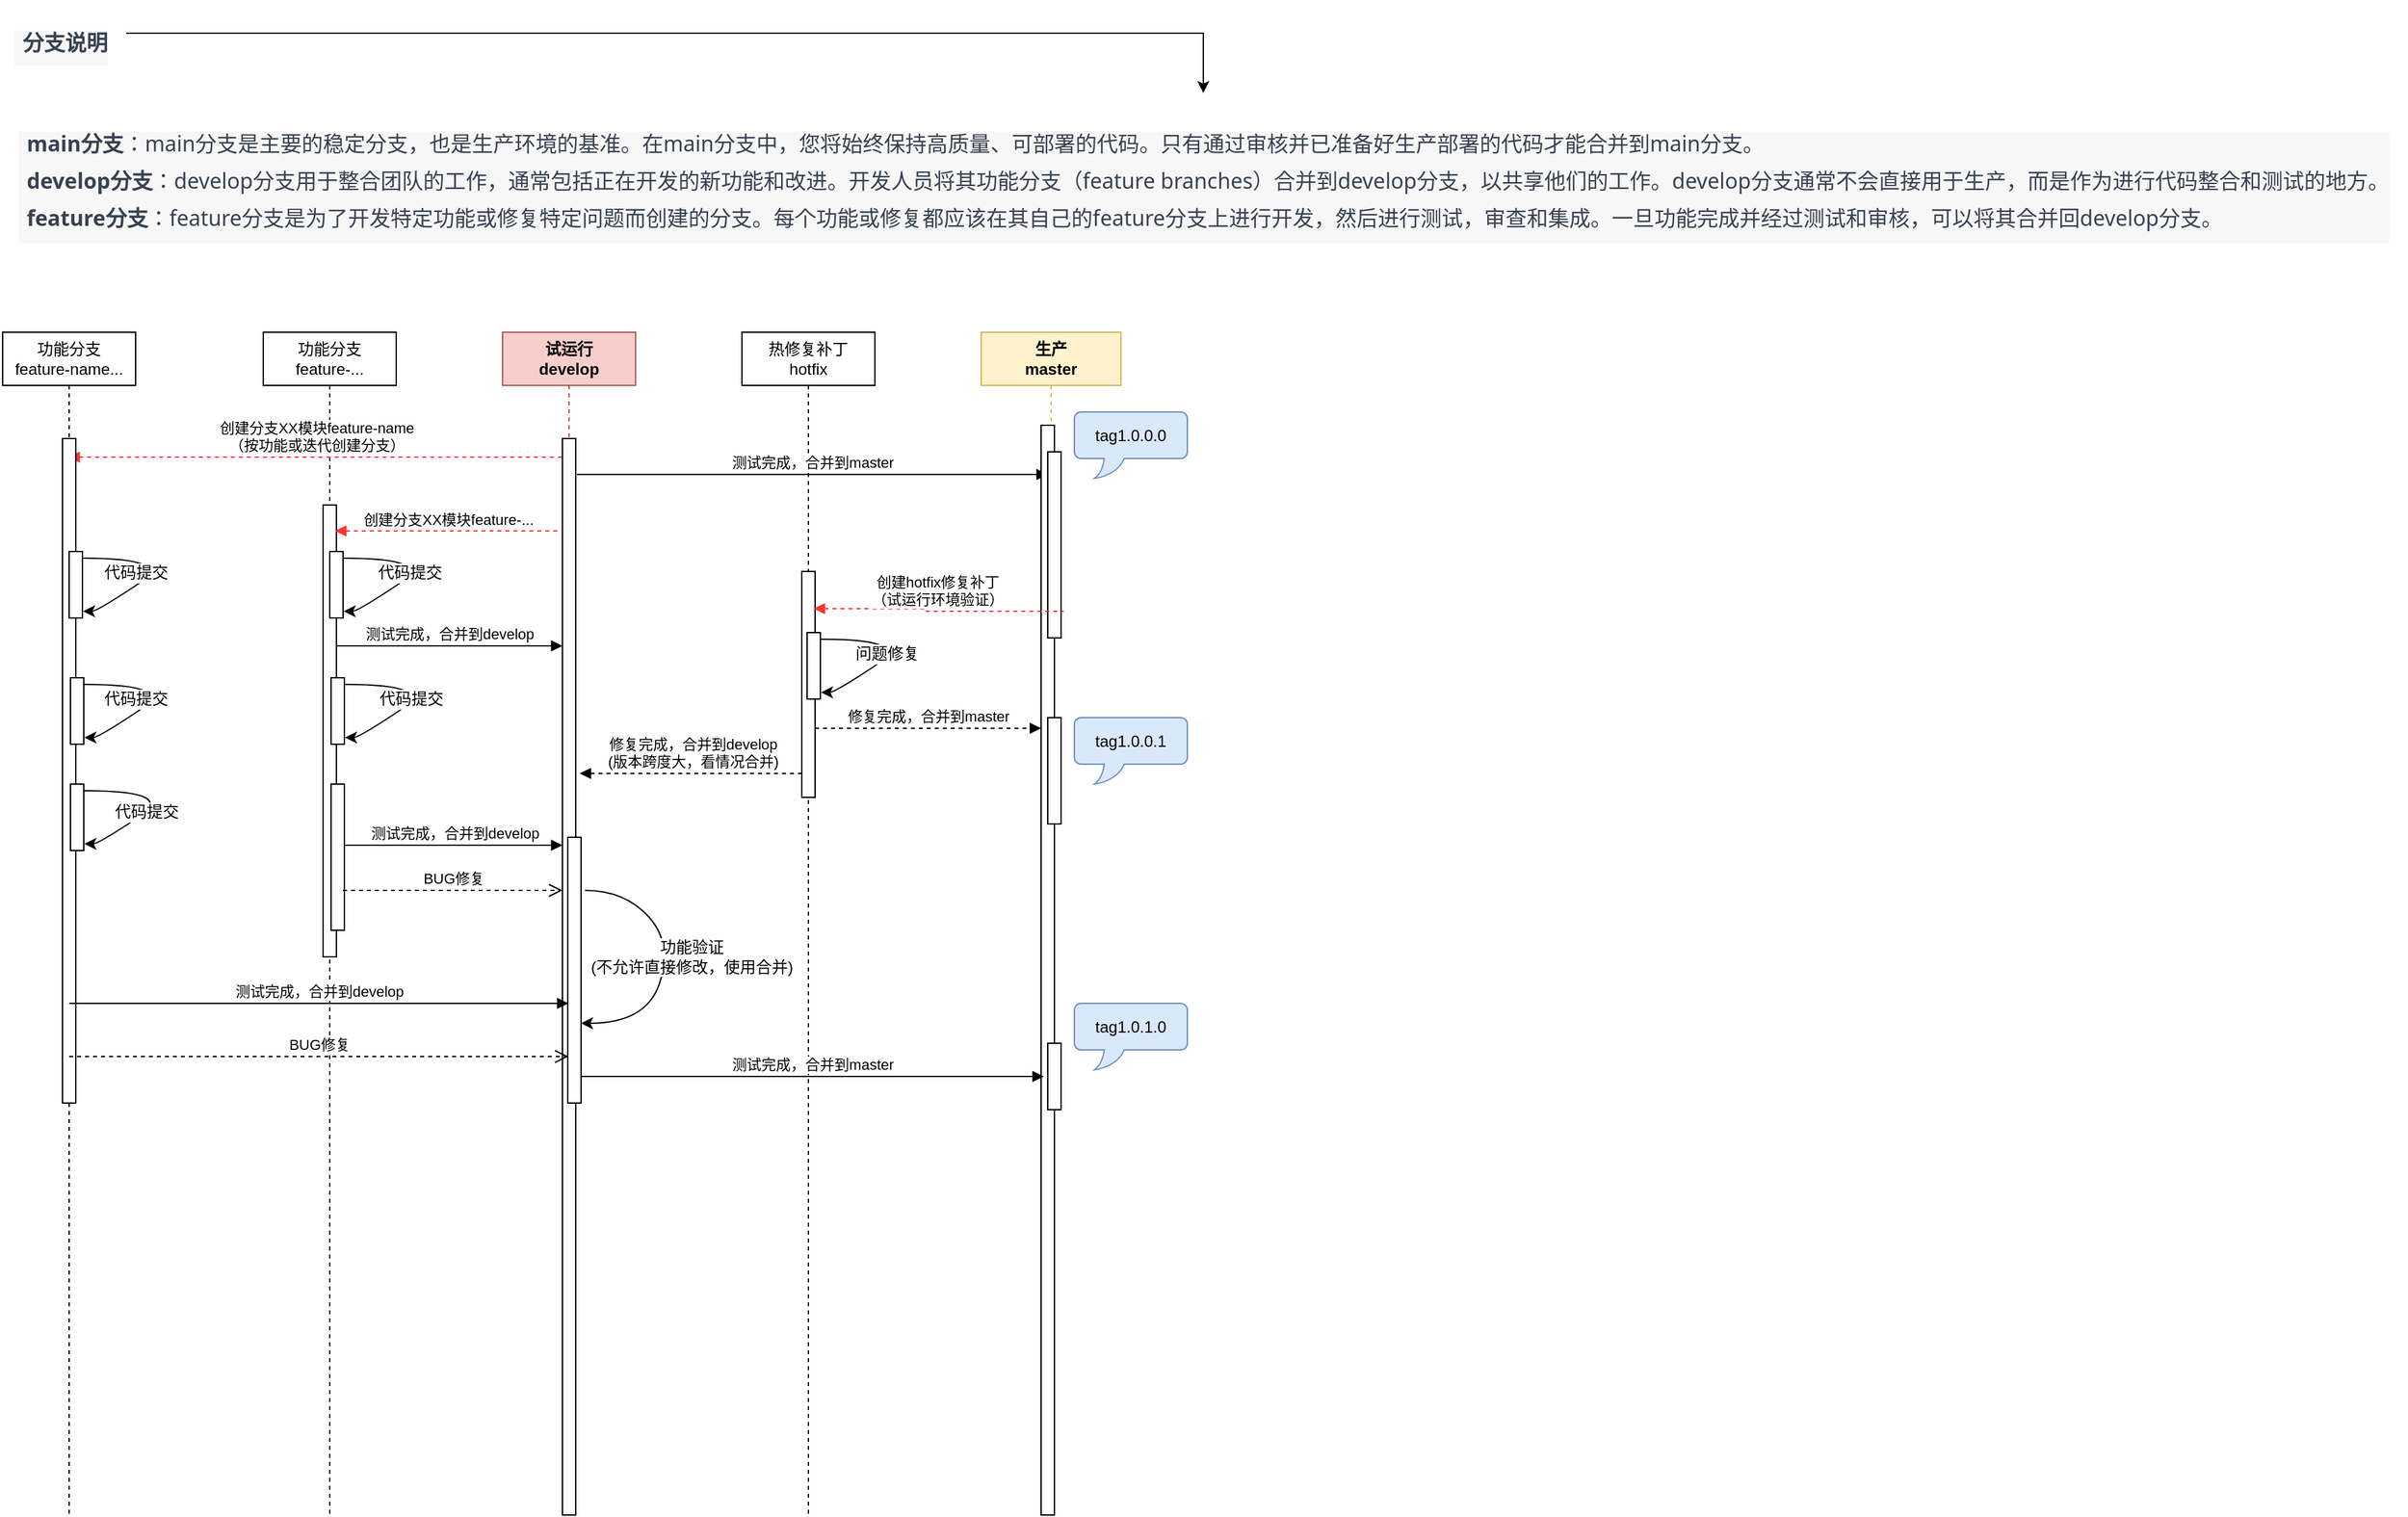 <mxfile version="21.7.4" type="github">
  <diagram name="第 1 页" id="_E1_B4NnV857_4SNeRNT">
    <mxGraphModel dx="1661" dy="2303" grid="1" gridSize="10" guides="1" tooltips="1" connect="1" arrows="1" fold="1" page="1" pageScale="1" pageWidth="827" pageHeight="1169" math="0" shadow="0">
      <root>
        <mxCell id="0" />
        <mxCell id="1" parent="0" />
        <mxCell id="tiI2DZFde3NhL8ovrC6l-1" value="功能分支&lt;br&gt;feature-..." style="shape=umlLifeline;perimeter=lifelinePerimeter;whiteSpace=wrap;html=1;container=0;dropTarget=0;collapsible=0;recursiveResize=0;outlineConnect=0;portConstraint=eastwest;newEdgeStyle={&quot;edgeStyle&quot;:&quot;elbowEdgeStyle&quot;,&quot;elbow&quot;:&quot;vertical&quot;,&quot;curved&quot;:0,&quot;rounded&quot;:0};" vertex="1" parent="1">
          <mxGeometry x="238" y="40" width="100" height="890" as="geometry" />
        </mxCell>
        <mxCell id="tiI2DZFde3NhL8ovrC6l-11" value="" style="html=1;points=[];perimeter=orthogonalPerimeter;outlineConnect=0;targetShapes=umlLifeline;portConstraint=eastwest;newEdgeStyle={&quot;edgeStyle&quot;:&quot;elbowEdgeStyle&quot;,&quot;elbow&quot;:&quot;vertical&quot;,&quot;curved&quot;:0,&quot;rounded&quot;:0};" vertex="1" parent="tiI2DZFde3NhL8ovrC6l-1">
          <mxGeometry x="45" y="130" width="10" height="340" as="geometry" />
        </mxCell>
        <mxCell id="tiI2DZFde3NhL8ovrC6l-46" value="" style="curved=1;endArrow=classic;html=1;rounded=0;fontFamily=Helvetica;fontSize=12;fontColor=default;" edge="1" parent="tiI2DZFde3NhL8ovrC6l-1">
          <mxGeometry width="50" height="50" relative="1" as="geometry">
            <mxPoint x="61.5" y="265" as="sourcePoint" />
            <mxPoint x="61.5" y="305" as="targetPoint" />
            <Array as="points">
              <mxPoint x="132" y="265" />
              <mxPoint x="72" y="305" />
            </Array>
          </mxGeometry>
        </mxCell>
        <mxCell id="tiI2DZFde3NhL8ovrC6l-47" value="代码提交" style="edgeLabel;html=1;align=center;verticalAlign=middle;resizable=0;points=[];fontSize=12;fontFamily=Helvetica;fontColor=default;" vertex="1" connectable="0" parent="tiI2DZFde3NhL8ovrC6l-46">
          <mxGeometry x="0.221" y="-4" relative="1" as="geometry">
            <mxPoint y="1" as="offset" />
          </mxGeometry>
        </mxCell>
        <mxCell id="tiI2DZFde3NhL8ovrC6l-48" value="" style="html=1;points=[];perimeter=orthogonalPerimeter;outlineConnect=0;targetShapes=umlLifeline;portConstraint=eastwest;newEdgeStyle={&quot;edgeStyle&quot;:&quot;elbowEdgeStyle&quot;,&quot;elbow&quot;:&quot;vertical&quot;,&quot;curved&quot;:0,&quot;rounded&quot;:0};" vertex="1" parent="tiI2DZFde3NhL8ovrC6l-1">
          <mxGeometry x="51" y="260" width="10" height="50" as="geometry" />
        </mxCell>
        <mxCell id="tiI2DZFde3NhL8ovrC6l-54" value="" style="html=1;points=[];perimeter=orthogonalPerimeter;outlineConnect=0;targetShapes=umlLifeline;portConstraint=eastwest;newEdgeStyle={&quot;edgeStyle&quot;:&quot;elbowEdgeStyle&quot;,&quot;elbow&quot;:&quot;vertical&quot;,&quot;curved&quot;:0,&quot;rounded&quot;:0};" vertex="1" parent="tiI2DZFde3NhL8ovrC6l-1">
          <mxGeometry x="51" y="340" width="10" height="110" as="geometry" />
        </mxCell>
        <mxCell id="tiI2DZFde3NhL8ovrC6l-5" value="&lt;b&gt;试运行&lt;br&gt;develop&lt;/b&gt;" style="shape=umlLifeline;perimeter=lifelinePerimeter;whiteSpace=wrap;html=1;container=0;dropTarget=0;collapsible=0;recursiveResize=0;outlineConnect=0;portConstraint=eastwest;newEdgeStyle={&quot;edgeStyle&quot;:&quot;elbowEdgeStyle&quot;,&quot;elbow&quot;:&quot;vertical&quot;,&quot;curved&quot;:0,&quot;rounded&quot;:0};fillColor=#f8cecc;strokeColor=#b85450;" vertex="1" parent="1">
          <mxGeometry x="418" y="40" width="100" height="890" as="geometry" />
        </mxCell>
        <mxCell id="tiI2DZFde3NhL8ovrC6l-6" value="" style="html=1;points=[];perimeter=orthogonalPerimeter;outlineConnect=0;targetShapes=umlLifeline;portConstraint=eastwest;newEdgeStyle={&quot;edgeStyle&quot;:&quot;elbowEdgeStyle&quot;,&quot;elbow&quot;:&quot;vertical&quot;,&quot;curved&quot;:0,&quot;rounded&quot;:0};" vertex="1" parent="tiI2DZFde3NhL8ovrC6l-5">
          <mxGeometry x="45" y="80" width="10" height="810" as="geometry" />
        </mxCell>
        <mxCell id="tiI2DZFde3NhL8ovrC6l-58" value="" style="html=1;points=[];perimeter=orthogonalPerimeter;outlineConnect=0;targetShapes=umlLifeline;portConstraint=eastwest;newEdgeStyle={&quot;edgeStyle&quot;:&quot;elbowEdgeStyle&quot;,&quot;elbow&quot;:&quot;vertical&quot;,&quot;curved&quot;:0,&quot;rounded&quot;:0};" vertex="1" parent="tiI2DZFde3NhL8ovrC6l-5">
          <mxGeometry x="49" y="380" width="10" height="200" as="geometry" />
        </mxCell>
        <mxCell id="tiI2DZFde3NhL8ovrC6l-56" value="" style="curved=1;endArrow=classic;html=1;rounded=0;fontFamily=Helvetica;fontSize=12;fontColor=default;" edge="1" parent="tiI2DZFde3NhL8ovrC6l-5" target="tiI2DZFde3NhL8ovrC6l-58">
          <mxGeometry width="50" height="50" relative="1" as="geometry">
            <mxPoint x="62" y="420" as="sourcePoint" />
            <mxPoint x="57.5" y="520" as="targetPoint" />
            <Array as="points">
              <mxPoint x="92" y="420" />
              <mxPoint x="128" y="460" />
              <mxPoint x="108" y="520" />
            </Array>
          </mxGeometry>
        </mxCell>
        <mxCell id="tiI2DZFde3NhL8ovrC6l-57" value="功能验证&lt;br&gt;(不允许直接修改，使用合并)" style="edgeLabel;html=1;align=center;verticalAlign=middle;resizable=0;points=[];fontSize=12;fontFamily=Helvetica;fontColor=default;" vertex="1" connectable="0" parent="tiI2DZFde3NhL8ovrC6l-56">
          <mxGeometry x="0.221" y="-4" relative="1" as="geometry">
            <mxPoint x="29" y="-23" as="offset" />
          </mxGeometry>
        </mxCell>
        <mxCell id="tiI2DZFde3NhL8ovrC6l-7" value="创建分支XX模块feature-name&lt;br&gt;（按功能或迭代创建分支）" style="html=1;verticalAlign=bottom;endArrow=none;edgeStyle=elbowEdgeStyle;elbow=horizontal;curved=0;rounded=0;startArrow=block;startFill=1;endFill=0;dashed=1;strokeColor=#FF3333;" edge="1" parent="1">
          <mxGeometry relative="1" as="geometry">
            <mxPoint x="91.5" y="134" as="sourcePoint" />
            <Array as="points">
              <mxPoint x="302" y="134" />
            </Array>
            <mxPoint x="463" y="134" as="targetPoint" />
          </mxGeometry>
        </mxCell>
        <mxCell id="tiI2DZFde3NhL8ovrC6l-12" value="创建分支XX模块feature-..." style="html=1;verticalAlign=bottom;endArrow=none;edgeStyle=elbowEdgeStyle;elbow=horizontal;curved=0;rounded=0;startArrow=block;startFill=1;endFill=0;dashed=1;strokeColor=#FF3333;" edge="1" parent="1">
          <mxGeometry relative="1" as="geometry">
            <mxPoint x="292" y="189.5" as="sourcePoint" />
            <Array as="points">
              <mxPoint x="377" y="189.5" />
            </Array>
            <mxPoint x="462" y="189.5" as="targetPoint" />
          </mxGeometry>
        </mxCell>
        <mxCell id="tiI2DZFde3NhL8ovrC6l-13" value="热修复补丁&lt;br&gt;hotfix" style="shape=umlLifeline;perimeter=lifelinePerimeter;whiteSpace=wrap;html=1;container=0;dropTarget=0;collapsible=0;recursiveResize=0;outlineConnect=0;portConstraint=eastwest;newEdgeStyle={&quot;edgeStyle&quot;:&quot;elbowEdgeStyle&quot;,&quot;elbow&quot;:&quot;vertical&quot;,&quot;curved&quot;:0,&quot;rounded&quot;:0};" vertex="1" parent="1">
          <mxGeometry x="598" y="40" width="100" height="890" as="geometry" />
        </mxCell>
        <mxCell id="tiI2DZFde3NhL8ovrC6l-14" value="" style="html=1;points=[];perimeter=orthogonalPerimeter;outlineConnect=0;targetShapes=umlLifeline;portConstraint=eastwest;newEdgeStyle={&quot;edgeStyle&quot;:&quot;elbowEdgeStyle&quot;,&quot;elbow&quot;:&quot;vertical&quot;,&quot;curved&quot;:0,&quot;rounded&quot;:0};" vertex="1" parent="tiI2DZFde3NhL8ovrC6l-13">
          <mxGeometry x="45" y="180" width="10" height="170" as="geometry" />
        </mxCell>
        <mxCell id="tiI2DZFde3NhL8ovrC6l-31" value="" style="curved=1;endArrow=classic;html=1;rounded=0;fontFamily=Helvetica;fontSize=12;fontColor=default;" edge="1" parent="tiI2DZFde3NhL8ovrC6l-13">
          <mxGeometry width="50" height="50" relative="1" as="geometry">
            <mxPoint x="59.5" y="231" as="sourcePoint" />
            <mxPoint x="59.5" y="271" as="targetPoint" />
            <Array as="points">
              <mxPoint x="130" y="231" />
              <mxPoint x="70" y="271" />
            </Array>
          </mxGeometry>
        </mxCell>
        <mxCell id="tiI2DZFde3NhL8ovrC6l-32" value="问题修复" style="edgeLabel;html=1;align=center;verticalAlign=middle;resizable=0;points=[];fontSize=12;fontFamily=Helvetica;fontColor=default;" vertex="1" connectable="0" parent="tiI2DZFde3NhL8ovrC6l-31">
          <mxGeometry x="0.221" y="-4" relative="1" as="geometry">
            <mxPoint y="1" as="offset" />
          </mxGeometry>
        </mxCell>
        <mxCell id="tiI2DZFde3NhL8ovrC6l-33" value="" style="html=1;points=[];perimeter=orthogonalPerimeter;outlineConnect=0;targetShapes=umlLifeline;portConstraint=eastwest;newEdgeStyle={&quot;edgeStyle&quot;:&quot;elbowEdgeStyle&quot;,&quot;elbow&quot;:&quot;vertical&quot;,&quot;curved&quot;:0,&quot;rounded&quot;:0};" vertex="1" parent="tiI2DZFde3NhL8ovrC6l-13">
          <mxGeometry x="49" y="226" width="10" height="50" as="geometry" />
        </mxCell>
        <mxCell id="tiI2DZFde3NhL8ovrC6l-15" value="&lt;ol style=&quot;border: 0px solid rgb(217, 217, 227); box-sizing: border-box; --tw-border-spacing-x: 0; --tw-border-spacing-y: 0; --tw-translate-x: 0; --tw-translate-y: 0; --tw-rotate: 0; --tw-skew-x: 0; --tw-skew-y: 0; --tw-scale-x: 1; --tw-scale-y: 1; --tw-pan-x: ; --tw-pan-y: ; --tw-pinch-zoom: ; --tw-scroll-snap-strictness: proximity; --tw-gradient-from-position: ; --tw-gradient-via-position: ; --tw-gradient-to-position: ; --tw-ordinal: ; --tw-slashed-zero: ; --tw-numeric-figure: ; --tw-numeric-spacing: ; --tw-numeric-fraction: ; --tw-ring-inset: ; --tw-ring-offset-width: 0px; --tw-ring-offset-color: #fff; --tw-ring-color: rgba(69,89,164,.5); --tw-ring-offset-shadow: 0 0 transparent; --tw-ring-shadow: 0 0 transparent; --tw-shadow: 0 0 transparent; --tw-shadow-colored: 0 0 transparent; --tw-blur: ; --tw-brightness: ; --tw-contrast: ; --tw-grayscale: ; --tw-hue-rotate: ; --tw-invert: ; --tw-saturate: ; --tw-sepia: ; --tw-drop-shadow: ; --tw-backdrop-blur: ; --tw-backdrop-brightness: ; --tw-backdrop-contrast: ; --tw-backdrop-grayscale: ; --tw-backdrop-hue-rotate: ; --tw-backdrop-invert: ; --tw-backdrop-opacity: ; --tw-backdrop-saturate: ; --tw-backdrop-sepia: ; list-style: none; margin: 1.25em 0px; padding: 0px; counter-reset: list-number 0; display: flex; flex-direction: column; color: rgb(55, 65, 81); font-family: Söhne, ui-sans-serif, system-ui, -apple-system, &amp;quot;Segoe UI&amp;quot;, Roboto, Ubuntu, Cantarell, &amp;quot;Noto Sans&amp;quot;, sans-serif, &amp;quot;Helvetica Neue&amp;quot;, Arial, &amp;quot;Apple Color Emoji&amp;quot;, &amp;quot;Segoe UI Emoji&amp;quot;, &amp;quot;Segoe UI Symbol&amp;quot;, &amp;quot;Noto Color Emoji&amp;quot;; font-size: 16px; text-align: start; background-color: rgb(247, 247, 248);&quot;&gt;&lt;li style=&quot;border: 0px solid rgb(217, 217, 227); box-sizing: border-box; --tw-border-spacing-x: 0; --tw-border-spacing-y: 0; --tw-translate-x: 0; --tw-translate-y: 0; --tw-rotate: 0; --tw-skew-x: 0; --tw-skew-y: 0; --tw-scale-x: 1; --tw-scale-y: 1; --tw-pan-x: ; --tw-pan-y: ; --tw-pinch-zoom: ; --tw-scroll-snap-strictness: proximity; --tw-gradient-from-position: ; --tw-gradient-via-position: ; --tw-gradient-to-position: ; --tw-ordinal: ; --tw-slashed-zero: ; --tw-numeric-figure: ; --tw-numeric-spacing: ; --tw-numeric-fraction: ; --tw-ring-inset: ; --tw-ring-offset-width: 0px; --tw-ring-offset-color: #fff; --tw-ring-color: rgba(69,89,164,.5); --tw-ring-offset-shadow: 0 0 transparent; --tw-ring-shadow: 0 0 transparent; --tw-shadow: 0 0 transparent; --tw-shadow-colored: 0 0 transparent; --tw-blur: ; --tw-brightness: ; --tw-contrast: ; --tw-grayscale: ; --tw-hue-rotate: ; --tw-invert: ; --tw-saturate: ; --tw-sepia: ; --tw-drop-shadow: ; --tw-backdrop-blur: ; --tw-backdrop-brightness: ; --tw-backdrop-contrast: ; --tw-backdrop-grayscale: ; --tw-backdrop-hue-rotate: ; --tw-backdrop-invert: ; --tw-backdrop-opacity: ; --tw-backdrop-saturate: ; --tw-backdrop-sepia: ; margin-bottom: 0px; margin-top: 0px; padding-left: 0.375em; counter-increment: list-number 1; display: block; min-height: 28px;&quot;&gt;&lt;p style=&quot;border: 0px solid rgb(217, 217, 227); box-sizing: border-box; --tw-border-spacing-x: 0; --tw-border-spacing-y: 0; --tw-translate-x: 0; --tw-translate-y: 0; --tw-rotate: 0; --tw-skew-x: 0; --tw-skew-y: 0; --tw-scale-x: 1; --tw-scale-y: 1; --tw-pan-x: ; --tw-pan-y: ; --tw-pinch-zoom: ; --tw-scroll-snap-strictness: proximity; --tw-gradient-from-position: ; --tw-gradient-via-position: ; --tw-gradient-to-position: ; --tw-ordinal: ; --tw-slashed-zero: ; --tw-numeric-figure: ; --tw-numeric-spacing: ; --tw-numeric-fraction: ; --tw-ring-inset: ; --tw-ring-offset-width: 0px; --tw-ring-offset-color: #fff; --tw-ring-color: rgba(69,89,164,.5); --tw-ring-offset-shadow: 0 0 transparent; --tw-ring-shadow: 0 0 transparent; --tw-shadow: 0 0 transparent; --tw-shadow-colored: 0 0 transparent; --tw-blur: ; --tw-brightness: ; --tw-contrast: ; --tw-grayscale: ; --tw-hue-rotate: ; --tw-invert: ; --tw-saturate: ; --tw-sepia: ; --tw-drop-shadow: ; --tw-backdrop-blur: ; --tw-backdrop-brightness: ; --tw-backdrop-contrast: ; --tw-backdrop-grayscale: ; --tw-backdrop-hue-rotate: ; --tw-backdrop-invert: ; --tw-backdrop-opacity: ; --tw-backdrop-saturate: ; --tw-backdrop-sepia: ; margin: 0px;&quot;&gt;&lt;b&gt;main分支&lt;/b&gt;：main分支是主要的稳定分支，也是生产环境的基准。在main分支中，您将始终保持高质量、可部署的代码。只有通过审核并已准备好生产部署的代码才能合并到main分支。&lt;/p&gt;&lt;/li&gt;&lt;li style=&quot;border: 0px solid rgb(217, 217, 227); box-sizing: border-box; --tw-border-spacing-x: 0; --tw-border-spacing-y: 0; --tw-translate-x: 0; --tw-translate-y: 0; --tw-rotate: 0; --tw-skew-x: 0; --tw-skew-y: 0; --tw-scale-x: 1; --tw-scale-y: 1; --tw-pan-x: ; --tw-pan-y: ; --tw-pinch-zoom: ; --tw-scroll-snap-strictness: proximity; --tw-gradient-from-position: ; --tw-gradient-via-position: ; --tw-gradient-to-position: ; --tw-ordinal: ; --tw-slashed-zero: ; --tw-numeric-figure: ; --tw-numeric-spacing: ; --tw-numeric-fraction: ; --tw-ring-inset: ; --tw-ring-offset-width: 0px; --tw-ring-offset-color: #fff; --tw-ring-color: rgba(69,89,164,.5); --tw-ring-offset-shadow: 0 0 transparent; --tw-ring-shadow: 0 0 transparent; --tw-shadow: 0 0 transparent; --tw-shadow-colored: 0 0 transparent; --tw-blur: ; --tw-brightness: ; --tw-contrast: ; --tw-grayscale: ; --tw-hue-rotate: ; --tw-invert: ; --tw-saturate: ; --tw-sepia: ; --tw-drop-shadow: ; --tw-backdrop-blur: ; --tw-backdrop-brightness: ; --tw-backdrop-contrast: ; --tw-backdrop-grayscale: ; --tw-backdrop-hue-rotate: ; --tw-backdrop-invert: ; --tw-backdrop-opacity: ; --tw-backdrop-saturate: ; --tw-backdrop-sepia: ; margin-bottom: 0px; margin-top: 0px; padding-left: 0.375em; counter-increment: list-number 1; display: block; min-height: 28px;&quot;&gt;&lt;p style=&quot;border: 0px solid rgb(217, 217, 227); box-sizing: border-box; --tw-border-spacing-x: 0; --tw-border-spacing-y: 0; --tw-translate-x: 0; --tw-translate-y: 0; --tw-rotate: 0; --tw-skew-x: 0; --tw-skew-y: 0; --tw-scale-x: 1; --tw-scale-y: 1; --tw-pan-x: ; --tw-pan-y: ; --tw-pinch-zoom: ; --tw-scroll-snap-strictness: proximity; --tw-gradient-from-position: ; --tw-gradient-via-position: ; --tw-gradient-to-position: ; --tw-ordinal: ; --tw-slashed-zero: ; --tw-numeric-figure: ; --tw-numeric-spacing: ; --tw-numeric-fraction: ; --tw-ring-inset: ; --tw-ring-offset-width: 0px; --tw-ring-offset-color: #fff; --tw-ring-color: rgba(69,89,164,.5); --tw-ring-offset-shadow: 0 0 transparent; --tw-ring-shadow: 0 0 transparent; --tw-shadow: 0 0 transparent; --tw-shadow-colored: 0 0 transparent; --tw-blur: ; --tw-brightness: ; --tw-contrast: ; --tw-grayscale: ; --tw-hue-rotate: ; --tw-invert: ; --tw-saturate: ; --tw-sepia: ; --tw-drop-shadow: ; --tw-backdrop-blur: ; --tw-backdrop-brightness: ; --tw-backdrop-contrast: ; --tw-backdrop-grayscale: ; --tw-backdrop-hue-rotate: ; --tw-backdrop-invert: ; --tw-backdrop-opacity: ; --tw-backdrop-saturate: ; --tw-backdrop-sepia: ; margin: 0px;&quot;&gt;&lt;span style=&quot;border: 0px solid rgb(217, 217, 227); box-sizing: border-box; --tw-border-spacing-x: 0; --tw-border-spacing-y: 0; --tw-translate-x: 0; --tw-translate-y: 0; --tw-rotate: 0; --tw-skew-x: 0; --tw-skew-y: 0; --tw-scale-x: 1; --tw-scale-y: 1; --tw-pan-x: ; --tw-pan-y: ; --tw-pinch-zoom: ; --tw-scroll-snap-strictness: proximity; --tw-gradient-from-position: ; --tw-gradient-via-position: ; --tw-gradient-to-position: ; --tw-ordinal: ; --tw-slashed-zero: ; --tw-numeric-figure: ; --tw-numeric-spacing: ; --tw-numeric-fraction: ; --tw-ring-inset: ; --tw-ring-offset-width: 0px; --tw-ring-offset-color: #fff; --tw-ring-color: rgba(69,89,164,.5); --tw-ring-offset-shadow: 0 0 transparent; --tw-ring-shadow: 0 0 transparent; --tw-shadow: 0 0 transparent; --tw-shadow-colored: 0 0 transparent; --tw-blur: ; --tw-brightness: ; --tw-contrast: ; --tw-grayscale: ; --tw-hue-rotate: ; --tw-invert: ; --tw-saturate: ; --tw-sepia: ; --tw-drop-shadow: ; --tw-backdrop-blur: ; --tw-backdrop-brightness: ; --tw-backdrop-contrast: ; --tw-backdrop-grayscale: ; --tw-backdrop-hue-rotate: ; --tw-backdrop-invert: ; --tw-backdrop-opacity: ; --tw-backdrop-saturate: ; --tw-backdrop-sepia: ; font-weight: 600; color: var(--tw-prose-bold);&quot;&gt;develop分支&lt;/span&gt;：develop分支用于整合团队的工作，通常包括正在开发的新功能和改进。开发人员将其功能分支（feature branches）合并到develop分支，以共享他们的工作。develop分支通常不会直接用于生产，而是作为进行代码整合和测试的地方。&lt;/p&gt;&lt;/li&gt;&lt;li style=&quot;border: 0px solid rgb(217, 217, 227); box-sizing: border-box; --tw-border-spacing-x: 0; --tw-border-spacing-y: 0; --tw-translate-x: 0; --tw-translate-y: 0; --tw-rotate: 0; --tw-skew-x: 0; --tw-skew-y: 0; --tw-scale-x: 1; --tw-scale-y: 1; --tw-pan-x: ; --tw-pan-y: ; --tw-pinch-zoom: ; --tw-scroll-snap-strictness: proximity; --tw-gradient-from-position: ; --tw-gradient-via-position: ; --tw-gradient-to-position: ; --tw-ordinal: ; --tw-slashed-zero: ; --tw-numeric-figure: ; --tw-numeric-spacing: ; --tw-numeric-fraction: ; --tw-ring-inset: ; --tw-ring-offset-width: 0px; --tw-ring-offset-color: #fff; --tw-ring-color: rgba(69,89,164,.5); --tw-ring-offset-shadow: 0 0 transparent; --tw-ring-shadow: 0 0 transparent; --tw-shadow: 0 0 transparent; --tw-shadow-colored: 0 0 transparent; --tw-blur: ; --tw-brightness: ; --tw-contrast: ; --tw-grayscale: ; --tw-hue-rotate: ; --tw-invert: ; --tw-saturate: ; --tw-sepia: ; --tw-drop-shadow: ; --tw-backdrop-blur: ; --tw-backdrop-brightness: ; --tw-backdrop-contrast: ; --tw-backdrop-grayscale: ; --tw-backdrop-hue-rotate: ; --tw-backdrop-invert: ; --tw-backdrop-opacity: ; --tw-backdrop-saturate: ; --tw-backdrop-sepia: ; margin-bottom: 0px; margin-top: 0px; padding-left: 0.375em; counter-increment: list-number 1; display: block; min-height: 28px;&quot;&gt;&lt;p style=&quot;border: 0px solid rgb(217, 217, 227); box-sizing: border-box; --tw-border-spacing-x: 0; --tw-border-spacing-y: 0; --tw-translate-x: 0; --tw-translate-y: 0; --tw-rotate: 0; --tw-skew-x: 0; --tw-skew-y: 0; --tw-scale-x: 1; --tw-scale-y: 1; --tw-pan-x: ; --tw-pan-y: ; --tw-pinch-zoom: ; --tw-scroll-snap-strictness: proximity; --tw-gradient-from-position: ; --tw-gradient-via-position: ; --tw-gradient-to-position: ; --tw-ordinal: ; --tw-slashed-zero: ; --tw-numeric-figure: ; --tw-numeric-spacing: ; --tw-numeric-fraction: ; --tw-ring-inset: ; --tw-ring-offset-width: 0px; --tw-ring-offset-color: #fff; --tw-ring-color: rgba(69,89,164,.5); --tw-ring-offset-shadow: 0 0 transparent; --tw-ring-shadow: 0 0 transparent; --tw-shadow: 0 0 transparent; --tw-shadow-colored: 0 0 transparent; --tw-blur: ; --tw-brightness: ; --tw-contrast: ; --tw-grayscale: ; --tw-hue-rotate: ; --tw-invert: ; --tw-saturate: ; --tw-sepia: ; --tw-drop-shadow: ; --tw-backdrop-blur: ; --tw-backdrop-brightness: ; --tw-backdrop-contrast: ; --tw-backdrop-grayscale: ; --tw-backdrop-hue-rotate: ; --tw-backdrop-invert: ; --tw-backdrop-opacity: ; --tw-backdrop-saturate: ; --tw-backdrop-sepia: ; margin: 0px;&quot;&gt;&lt;span style=&quot;border: 0px solid rgb(217, 217, 227); box-sizing: border-box; --tw-border-spacing-x: 0; --tw-border-spacing-y: 0; --tw-translate-x: 0; --tw-translate-y: 0; --tw-rotate: 0; --tw-skew-x: 0; --tw-skew-y: 0; --tw-scale-x: 1; --tw-scale-y: 1; --tw-pan-x: ; --tw-pan-y: ; --tw-pinch-zoom: ; --tw-scroll-snap-strictness: proximity; --tw-gradient-from-position: ; --tw-gradient-via-position: ; --tw-gradient-to-position: ; --tw-ordinal: ; --tw-slashed-zero: ; --tw-numeric-figure: ; --tw-numeric-spacing: ; --tw-numeric-fraction: ; --tw-ring-inset: ; --tw-ring-offset-width: 0px; --tw-ring-offset-color: #fff; --tw-ring-color: rgba(69,89,164,.5); --tw-ring-offset-shadow: 0 0 transparent; --tw-ring-shadow: 0 0 transparent; --tw-shadow: 0 0 transparent; --tw-shadow-colored: 0 0 transparent; --tw-blur: ; --tw-brightness: ; --tw-contrast: ; --tw-grayscale: ; --tw-hue-rotate: ; --tw-invert: ; --tw-saturate: ; --tw-sepia: ; --tw-drop-shadow: ; --tw-backdrop-blur: ; --tw-backdrop-brightness: ; --tw-backdrop-contrast: ; --tw-backdrop-grayscale: ; --tw-backdrop-hue-rotate: ; --tw-backdrop-invert: ; --tw-backdrop-opacity: ; --tw-backdrop-saturate: ; --tw-backdrop-sepia: ; font-weight: 600; color: var(--tw-prose-bold);&quot;&gt;feature分支&lt;/span&gt;：feature分支是为了开发特定功能或修复特定问题而创建的分支。每个功能或修复都应该在其自己的feature分支上进行开发，然后进行测试，审查和集成。一旦功能完成并经过测试和审核，可以将其合并回develop分支。&lt;/p&gt;&lt;/li&gt;&lt;/ol&gt;" style="text;html=1;align=center;verticalAlign=middle;resizable=0;points=[];autosize=1;strokeColor=none;fillColor=none;" vertex="1" parent="1">
          <mxGeometry x="40" y="-140" width="1810" height="140" as="geometry" />
        </mxCell>
        <mxCell id="tiI2DZFde3NhL8ovrC6l-20" value="" style="curved=1;endArrow=classic;html=1;rounded=0;fontFamily=Helvetica;fontSize=12;fontColor=default;" edge="1" parent="1">
          <mxGeometry width="50" height="50" relative="1" as="geometry">
            <mxPoint x="298.5" y="210" as="sourcePoint" />
            <mxPoint x="298.5" y="250" as="targetPoint" />
            <Array as="points">
              <mxPoint x="369" y="210" />
              <mxPoint x="309" y="250" />
            </Array>
          </mxGeometry>
        </mxCell>
        <mxCell id="tiI2DZFde3NhL8ovrC6l-21" value="代码提交" style="edgeLabel;html=1;align=center;verticalAlign=middle;resizable=0;points=[];fontSize=12;fontFamily=Helvetica;fontColor=default;" vertex="1" connectable="0" parent="tiI2DZFde3NhL8ovrC6l-20">
          <mxGeometry x="0.221" y="-4" relative="1" as="geometry">
            <mxPoint y="1" as="offset" />
          </mxGeometry>
        </mxCell>
        <mxCell id="tiI2DZFde3NhL8ovrC6l-22" value="测试完成，合并到develop" style="html=1;verticalAlign=bottom;endArrow=block;edgeStyle=elbowEdgeStyle;elbow=vertical;curved=0;rounded=0;" edge="1" parent="1">
          <mxGeometry relative="1" as="geometry">
            <mxPoint x="293" y="276" as="sourcePoint" />
            <Array as="points">
              <mxPoint x="378" y="276" />
            </Array>
            <mxPoint x="463" y="276" as="targetPoint" />
          </mxGeometry>
        </mxCell>
        <mxCell id="tiI2DZFde3NhL8ovrC6l-25" value="" style="edgeStyle=orthogonalEdgeStyle;rounded=0;orthogonalLoop=1;jettySize=auto;html=1;fontFamily=Helvetica;fontSize=12;fontColor=default;exitX=1;exitY=0.5;exitDx=0;exitDy=0;" edge="1" parent="1" source="tiI2DZFde3NhL8ovrC6l-24" target="tiI2DZFde3NhL8ovrC6l-15">
          <mxGeometry relative="1" as="geometry" />
        </mxCell>
        <mxCell id="tiI2DZFde3NhL8ovrC6l-24" value="&lt;ol style=&quot;border: 0px solid rgb(217, 217, 227); box-sizing: border-box; --tw-border-spacing-x: 0; --tw-border-spacing-y: 0; --tw-translate-x: 0; --tw-translate-y: 0; --tw-rotate: 0; --tw-skew-x: 0; --tw-skew-y: 0; --tw-scale-x: 1; --tw-scale-y: 1; --tw-pan-x: ; --tw-pan-y: ; --tw-pinch-zoom: ; --tw-scroll-snap-strictness: proximity; --tw-gradient-from-position: ; --tw-gradient-via-position: ; --tw-gradient-to-position: ; --tw-ordinal: ; --tw-slashed-zero: ; --tw-numeric-figure: ; --tw-numeric-spacing: ; --tw-numeric-fraction: ; --tw-ring-inset: ; --tw-ring-offset-width: 0px; --tw-ring-offset-color: #fff; --tw-ring-color: rgba(69,89,164,.5); --tw-ring-offset-shadow: 0 0 transparent; --tw-ring-shadow: 0 0 transparent; --tw-shadow: 0 0 transparent; --tw-shadow-colored: 0 0 transparent; --tw-blur: ; --tw-brightness: ; --tw-contrast: ; --tw-grayscale: ; --tw-hue-rotate: ; --tw-invert: ; --tw-saturate: ; --tw-sepia: ; --tw-drop-shadow: ; --tw-backdrop-blur: ; --tw-backdrop-brightness: ; --tw-backdrop-contrast: ; --tw-backdrop-grayscale: ; --tw-backdrop-hue-rotate: ; --tw-backdrop-invert: ; --tw-backdrop-opacity: ; --tw-backdrop-saturate: ; --tw-backdrop-sepia: ; list-style: none; margin: 1.25em 0px; padding: 0px; counter-reset: list-number 0; display: flex; flex-direction: column; color: rgb(55, 65, 81); font-family: Söhne, ui-sans-serif, system-ui, -apple-system, &amp;quot;Segoe UI&amp;quot;, Roboto, Ubuntu, Cantarell, &amp;quot;Noto Sans&amp;quot;, sans-serif, &amp;quot;Helvetica Neue&amp;quot;, Arial, &amp;quot;Apple Color Emoji&amp;quot;, &amp;quot;Segoe UI Emoji&amp;quot;, &amp;quot;Segoe UI Symbol&amp;quot;, &amp;quot;Noto Color Emoji&amp;quot;; font-size: 16px; background-color: rgb(247, 247, 248);&quot;&gt;&lt;li style=&quot;border: 0px solid rgb(217, 217, 227); box-sizing: border-box; --tw-border-spacing-x: 0; --tw-border-spacing-y: 0; --tw-translate-x: 0; --tw-translate-y: 0; --tw-rotate: 0; --tw-skew-x: 0; --tw-skew-y: 0; --tw-scale-x: 1; --tw-scale-y: 1; --tw-pan-x: ; --tw-pan-y: ; --tw-pinch-zoom: ; --tw-scroll-snap-strictness: proximity; --tw-gradient-from-position: ; --tw-gradient-via-position: ; --tw-gradient-to-position: ; --tw-ordinal: ; --tw-slashed-zero: ; --tw-numeric-figure: ; --tw-numeric-spacing: ; --tw-numeric-fraction: ; --tw-ring-inset: ; --tw-ring-offset-width: 0px; --tw-ring-offset-color: #fff; --tw-ring-color: rgba(69,89,164,.5); --tw-ring-offset-shadow: 0 0 transparent; --tw-ring-shadow: 0 0 transparent; --tw-shadow: 0 0 transparent; --tw-shadow-colored: 0 0 transparent; --tw-blur: ; --tw-brightness: ; --tw-contrast: ; --tw-grayscale: ; --tw-hue-rotate: ; --tw-invert: ; --tw-saturate: ; --tw-sepia: ; --tw-drop-shadow: ; --tw-backdrop-blur: ; --tw-backdrop-brightness: ; --tw-backdrop-contrast: ; --tw-backdrop-grayscale: ; --tw-backdrop-hue-rotate: ; --tw-backdrop-invert: ; --tw-backdrop-opacity: ; --tw-backdrop-saturate: ; --tw-backdrop-sepia: ; margin-bottom: 0px; margin-top: 0px; padding-left: 0.375em; counter-increment: list-number 1; display: block; min-height: 28px;&quot;&gt;&lt;p style=&quot;border: 0px solid rgb(217, 217, 227); box-sizing: border-box; --tw-border-spacing-x: 0; --tw-border-spacing-y: 0; --tw-translate-x: 0; --tw-translate-y: 0; --tw-rotate: 0; --tw-skew-x: 0; --tw-skew-y: 0; --tw-scale-x: 1; --tw-scale-y: 1; --tw-pan-x: ; --tw-pan-y: ; --tw-pinch-zoom: ; --tw-scroll-snap-strictness: proximity; --tw-gradient-from-position: ; --tw-gradient-via-position: ; --tw-gradient-to-position: ; --tw-ordinal: ; --tw-slashed-zero: ; --tw-numeric-figure: ; --tw-numeric-spacing: ; --tw-numeric-fraction: ; --tw-ring-inset: ; --tw-ring-offset-width: 0px; --tw-ring-offset-color: #fff; --tw-ring-color: rgba(69,89,164,.5); --tw-ring-offset-shadow: 0 0 transparent; --tw-ring-shadow: 0 0 transparent; --tw-shadow: 0 0 transparent; --tw-shadow-colored: 0 0 transparent; --tw-blur: ; --tw-brightness: ; --tw-contrast: ; --tw-grayscale: ; --tw-hue-rotate: ; --tw-invert: ; --tw-saturate: ; --tw-sepia: ; --tw-drop-shadow: ; --tw-backdrop-blur: ; --tw-backdrop-brightness: ; --tw-backdrop-contrast: ; --tw-backdrop-grayscale: ; --tw-backdrop-hue-rotate: ; --tw-backdrop-invert: ; --tw-backdrop-opacity: ; --tw-backdrop-saturate: ; --tw-backdrop-sepia: ; margin: 0px;&quot;&gt;&lt;b&gt;分支说明&lt;/b&gt;&lt;/p&gt;&lt;/li&gt;&lt;/ol&gt;" style="text;strokeColor=none;fillColor=none;align=left;verticalAlign=middle;spacingLeft=4;spacingRight=4;overflow=hidden;points=[[0,0.5],[1,0.5]];portConstraint=eastwest;rotatable=0;whiteSpace=wrap;html=1;fontSize=12;fontFamily=Helvetica;fontColor=default;" vertex="1" parent="1">
          <mxGeometry x="45" y="-210" width="90" height="50" as="geometry" />
        </mxCell>
        <mxCell id="tiI2DZFde3NhL8ovrC6l-26" value="测试完成，合并到master" style="html=1;verticalAlign=bottom;endArrow=block;edgeStyle=elbowEdgeStyle;elbow=vertical;curved=0;rounded=0;" edge="1" parent="1" target="tiI2DZFde3NhL8ovrC6l-40">
          <mxGeometry relative="1" as="geometry">
            <mxPoint x="474" y="147" as="sourcePoint" />
            <Array as="points" />
            <mxPoint x="816.03" y="147" as="targetPoint" />
          </mxGeometry>
        </mxCell>
        <mxCell id="tiI2DZFde3NhL8ovrC6l-27" value="" style="html=1;points=[];perimeter=orthogonalPerimeter;outlineConnect=0;targetShapes=umlLifeline;portConstraint=eastwest;newEdgeStyle={&quot;edgeStyle&quot;:&quot;elbowEdgeStyle&quot;,&quot;elbow&quot;:&quot;vertical&quot;,&quot;curved&quot;:0,&quot;rounded&quot;:0};" vertex="1" parent="1">
          <mxGeometry x="288" y="205" width="10" height="50" as="geometry" />
        </mxCell>
        <mxCell id="tiI2DZFde3NhL8ovrC6l-28" value="&lt;b&gt;生产&lt;br&gt;master&lt;/b&gt;" style="shape=umlLifeline;perimeter=lifelinePerimeter;whiteSpace=wrap;html=1;container=0;dropTarget=0;collapsible=0;recursiveResize=0;outlineConnect=0;portConstraint=eastwest;newEdgeStyle={&quot;edgeStyle&quot;:&quot;elbowEdgeStyle&quot;,&quot;elbow&quot;:&quot;vertical&quot;,&quot;curved&quot;:0,&quot;rounded&quot;:0};fillColor=#fff2cc;strokeColor=#d6b656;" vertex="1" parent="1">
          <mxGeometry x="778" y="40" width="105.06" height="890" as="geometry" />
        </mxCell>
        <mxCell id="tiI2DZFde3NhL8ovrC6l-29" value="" style="html=1;points=[];perimeter=orthogonalPerimeter;outlineConnect=0;targetShapes=umlLifeline;portConstraint=eastwest;newEdgeStyle={&quot;edgeStyle&quot;:&quot;elbowEdgeStyle&quot;,&quot;elbow&quot;:&quot;vertical&quot;,&quot;curved&quot;:0,&quot;rounded&quot;:0};" vertex="1" parent="tiI2DZFde3NhL8ovrC6l-28">
          <mxGeometry x="45" y="70" width="10" height="820" as="geometry" />
        </mxCell>
        <mxCell id="tiI2DZFde3NhL8ovrC6l-37" value="" style="html=1;points=[];perimeter=orthogonalPerimeter;outlineConnect=0;targetShapes=umlLifeline;portConstraint=eastwest;newEdgeStyle={&quot;edgeStyle&quot;:&quot;elbowEdgeStyle&quot;,&quot;elbow&quot;:&quot;vertical&quot;,&quot;curved&quot;:0,&quot;rounded&quot;:0};" vertex="1" parent="tiI2DZFde3NhL8ovrC6l-28">
          <mxGeometry x="50" y="290" width="10" height="80" as="geometry" />
        </mxCell>
        <mxCell id="tiI2DZFde3NhL8ovrC6l-40" value="" style="html=1;points=[];perimeter=orthogonalPerimeter;outlineConnect=0;targetShapes=umlLifeline;portConstraint=eastwest;newEdgeStyle={&quot;edgeStyle&quot;:&quot;elbowEdgeStyle&quot;,&quot;elbow&quot;:&quot;vertical&quot;,&quot;curved&quot;:0,&quot;rounded&quot;:0};" vertex="1" parent="tiI2DZFde3NhL8ovrC6l-28">
          <mxGeometry x="50" y="90" width="10" height="140" as="geometry" />
        </mxCell>
        <mxCell id="tiI2DZFde3NhL8ovrC6l-30" value="创建hotfix修复补丁&lt;br&gt;（试运行环境验证）" style="html=1;verticalAlign=bottom;endArrow=none;edgeStyle=elbowEdgeStyle;elbow=horizontal;curved=0;rounded=0;startArrow=block;startFill=1;endFill=0;dashed=1;strokeColor=#FF3333;entryX=1.2;entryY=0.857;entryDx=0;entryDy=0;entryPerimeter=0;" edge="1" parent="1" target="tiI2DZFde3NhL8ovrC6l-40">
          <mxGeometry relative="1" as="geometry">
            <mxPoint x="652" y="248" as="sourcePoint" />
            <Array as="points">
              <mxPoint x="737" y="248" />
            </Array>
            <mxPoint x="822" y="248" as="targetPoint" />
          </mxGeometry>
        </mxCell>
        <mxCell id="tiI2DZFde3NhL8ovrC6l-34" value="修复完成，合并到master" style="html=1;verticalAlign=bottom;endArrow=block;edgeStyle=elbowEdgeStyle;elbow=vertical;curved=0;rounded=0;dashed=1;" edge="1" parent="1">
          <mxGeometry relative="1" as="geometry">
            <mxPoint x="653" y="338" as="sourcePoint" />
            <Array as="points">
              <mxPoint x="738" y="338" />
            </Array>
            <mxPoint x="823" y="338" as="targetPoint" />
          </mxGeometry>
        </mxCell>
        <mxCell id="tiI2DZFde3NhL8ovrC6l-35" value="修复完成，合并到develop&lt;br&gt;(版本跨度大，看情况合并)" style="html=1;verticalAlign=bottom;endArrow=none;edgeStyle=elbowEdgeStyle;elbow=horizontal;curved=0;rounded=0;startArrow=block;startFill=1;endFill=0;dashed=1;" edge="1" parent="1">
          <mxGeometry relative="1" as="geometry">
            <mxPoint x="476" y="372" as="sourcePoint" />
            <Array as="points">
              <mxPoint x="561" y="372" />
            </Array>
            <mxPoint x="646" y="372" as="targetPoint" />
          </mxGeometry>
        </mxCell>
        <mxCell id="tiI2DZFde3NhL8ovrC6l-44" value="tag1.0.0.1" style="whiteSpace=wrap;html=1;shape=mxgraph.basic.roundRectCallout;dx=30;dy=15;size=5;boundedLbl=1;fontFamily=Helvetica;fontSize=12;fillColor=#dae8fc;strokeColor=#6c8ebf;" vertex="1" parent="1">
          <mxGeometry x="848" y="330" width="85" height="50" as="geometry" />
        </mxCell>
        <mxCell id="tiI2DZFde3NhL8ovrC6l-45" value="tag1.0.0.0" style="whiteSpace=wrap;html=1;shape=mxgraph.basic.roundRectCallout;dx=30;dy=15;size=5;boundedLbl=1;fontFamily=Helvetica;fontSize=12;fillColor=#dae8fc;strokeColor=#6c8ebf;" vertex="1" parent="1">
          <mxGeometry x="848" y="100" width="85" height="50" as="geometry" />
        </mxCell>
        <mxCell id="tiI2DZFde3NhL8ovrC6l-55" value="测试完成，合并到develop" style="html=1;verticalAlign=bottom;endArrow=block;edgeStyle=elbowEdgeStyle;elbow=vertical;curved=0;rounded=0;" edge="1" parent="1" source="tiI2DZFde3NhL8ovrC6l-54">
          <mxGeometry relative="1" as="geometry">
            <mxPoint x="320" y="430" as="sourcePoint" />
            <Array as="points">
              <mxPoint x="300" y="426" />
            </Array>
            <mxPoint x="463" y="425.5" as="targetPoint" />
          </mxGeometry>
        </mxCell>
        <mxCell id="tiI2DZFde3NhL8ovrC6l-62" value="测试完成，合并到master" style="html=1;verticalAlign=bottom;endArrow=block;edgeStyle=elbowEdgeStyle;elbow=vertical;curved=0;rounded=0;" edge="1" parent="1" source="tiI2DZFde3NhL8ovrC6l-58">
          <mxGeometry relative="1" as="geometry">
            <mxPoint x="488" y="600" as="sourcePoint" />
            <Array as="points" />
            <mxPoint x="825" y="600" as="targetPoint" />
          </mxGeometry>
        </mxCell>
        <mxCell id="tiI2DZFde3NhL8ovrC6l-63" value="" style="html=1;points=[];perimeter=orthogonalPerimeter;outlineConnect=0;targetShapes=umlLifeline;portConstraint=eastwest;newEdgeStyle={&quot;edgeStyle&quot;:&quot;elbowEdgeStyle&quot;,&quot;elbow&quot;:&quot;vertical&quot;,&quot;curved&quot;:0,&quot;rounded&quot;:0};" vertex="1" parent="1">
          <mxGeometry x="828" y="575" width="10" height="50" as="geometry" />
        </mxCell>
        <mxCell id="tiI2DZFde3NhL8ovrC6l-64" value="tag1.0.1.0" style="whiteSpace=wrap;html=1;shape=mxgraph.basic.roundRectCallout;dx=30;dy=15;size=5;boundedLbl=1;fontFamily=Helvetica;fontSize=12;fillColor=#dae8fc;strokeColor=#6c8ebf;" vertex="1" parent="1">
          <mxGeometry x="848" y="545" width="85" height="50" as="geometry" />
        </mxCell>
        <mxCell id="tiI2DZFde3NhL8ovrC6l-65" value="功能分支&lt;br&gt;feature-name..." style="shape=umlLifeline;perimeter=lifelinePerimeter;whiteSpace=wrap;html=1;container=0;dropTarget=0;collapsible=0;recursiveResize=0;outlineConnect=0;portConstraint=eastwest;newEdgeStyle={&quot;edgeStyle&quot;:&quot;elbowEdgeStyle&quot;,&quot;elbow&quot;:&quot;vertical&quot;,&quot;curved&quot;:0,&quot;rounded&quot;:0};" vertex="1" parent="1">
          <mxGeometry x="42" y="40" width="100" height="890" as="geometry" />
        </mxCell>
        <mxCell id="tiI2DZFde3NhL8ovrC6l-67" value="" style="html=1;points=[];perimeter=orthogonalPerimeter;outlineConnect=0;targetShapes=umlLifeline;portConstraint=eastwest;newEdgeStyle={&quot;edgeStyle&quot;:&quot;elbowEdgeStyle&quot;,&quot;elbow&quot;:&quot;vertical&quot;,&quot;curved&quot;:0,&quot;rounded&quot;:0};" vertex="1" parent="tiI2DZFde3NhL8ovrC6l-65">
          <mxGeometry x="45" y="80" width="10" height="500" as="geometry" />
        </mxCell>
        <mxCell id="tiI2DZFde3NhL8ovrC6l-68" value="" style="curved=1;endArrow=classic;html=1;rounded=0;fontFamily=Helvetica;fontSize=12;fontColor=default;" edge="1" parent="tiI2DZFde3NhL8ovrC6l-65">
          <mxGeometry width="50" height="50" relative="1" as="geometry">
            <mxPoint x="61.5" y="265" as="sourcePoint" />
            <mxPoint x="61.5" y="305" as="targetPoint" />
            <Array as="points">
              <mxPoint x="132" y="265" />
              <mxPoint x="72" y="305" />
            </Array>
          </mxGeometry>
        </mxCell>
        <mxCell id="tiI2DZFde3NhL8ovrC6l-69" value="代码提交" style="edgeLabel;html=1;align=center;verticalAlign=middle;resizable=0;points=[];fontSize=12;fontFamily=Helvetica;fontColor=default;" vertex="1" connectable="0" parent="tiI2DZFde3NhL8ovrC6l-68">
          <mxGeometry x="0.221" y="-4" relative="1" as="geometry">
            <mxPoint x="-11" y="1" as="offset" />
          </mxGeometry>
        </mxCell>
        <mxCell id="tiI2DZFde3NhL8ovrC6l-70" value="" style="html=1;points=[];perimeter=orthogonalPerimeter;outlineConnect=0;targetShapes=umlLifeline;portConstraint=eastwest;newEdgeStyle={&quot;edgeStyle&quot;:&quot;elbowEdgeStyle&quot;,&quot;elbow&quot;:&quot;vertical&quot;,&quot;curved&quot;:0,&quot;rounded&quot;:0};" vertex="1" parent="tiI2DZFde3NhL8ovrC6l-65">
          <mxGeometry x="51" y="260" width="10" height="50" as="geometry" />
        </mxCell>
        <mxCell id="tiI2DZFde3NhL8ovrC6l-71" value="" style="curved=1;endArrow=classic;html=1;rounded=0;fontFamily=Helvetica;fontSize=12;fontColor=default;" edge="1" parent="tiI2DZFde3NhL8ovrC6l-65">
          <mxGeometry width="50" height="50" relative="1" as="geometry">
            <mxPoint x="61.5" y="345" as="sourcePoint" />
            <mxPoint x="61.5" y="385" as="targetPoint" />
            <Array as="points">
              <mxPoint x="132" y="345" />
              <mxPoint x="72" y="385" />
            </Array>
          </mxGeometry>
        </mxCell>
        <mxCell id="tiI2DZFde3NhL8ovrC6l-72" value="代码提交" style="edgeLabel;html=1;align=center;verticalAlign=middle;resizable=0;points=[];fontSize=12;fontFamily=Helvetica;fontColor=default;" vertex="1" connectable="0" parent="tiI2DZFde3NhL8ovrC6l-71">
          <mxGeometry x="0.221" y="-4" relative="1" as="geometry">
            <mxPoint x="-3" y="6" as="offset" />
          </mxGeometry>
        </mxCell>
        <mxCell id="tiI2DZFde3NhL8ovrC6l-73" value="" style="html=1;points=[];perimeter=orthogonalPerimeter;outlineConnect=0;targetShapes=umlLifeline;portConstraint=eastwest;newEdgeStyle={&quot;edgeStyle&quot;:&quot;elbowEdgeStyle&quot;,&quot;elbow&quot;:&quot;vertical&quot;,&quot;curved&quot;:0,&quot;rounded&quot;:0};" vertex="1" parent="tiI2DZFde3NhL8ovrC6l-65">
          <mxGeometry x="51" y="340" width="10" height="50" as="geometry" />
        </mxCell>
        <mxCell id="tiI2DZFde3NhL8ovrC6l-74" value="" style="curved=1;endArrow=classic;html=1;rounded=0;fontFamily=Helvetica;fontSize=12;fontColor=default;" edge="1" parent="1">
          <mxGeometry width="50" height="50" relative="1" as="geometry">
            <mxPoint x="102.5" y="210" as="sourcePoint" />
            <mxPoint x="102.5" y="250" as="targetPoint" />
            <Array as="points">
              <mxPoint x="173" y="210" />
              <mxPoint x="113" y="250" />
            </Array>
          </mxGeometry>
        </mxCell>
        <mxCell id="tiI2DZFde3NhL8ovrC6l-75" value="代码提交" style="edgeLabel;html=1;align=center;verticalAlign=middle;resizable=0;points=[];fontSize=12;fontFamily=Helvetica;fontColor=default;" vertex="1" connectable="0" parent="tiI2DZFde3NhL8ovrC6l-74">
          <mxGeometry x="0.221" y="-4" relative="1" as="geometry">
            <mxPoint x="-10" y="1" as="offset" />
          </mxGeometry>
        </mxCell>
        <mxCell id="tiI2DZFde3NhL8ovrC6l-77" value="" style="html=1;points=[];perimeter=orthogonalPerimeter;outlineConnect=0;targetShapes=umlLifeline;portConstraint=eastwest;newEdgeStyle={&quot;edgeStyle&quot;:&quot;elbowEdgeStyle&quot;,&quot;elbow&quot;:&quot;vertical&quot;,&quot;curved&quot;:0,&quot;rounded&quot;:0};" vertex="1" parent="1">
          <mxGeometry x="92" y="205" width="10" height="50" as="geometry" />
        </mxCell>
        <mxCell id="tiI2DZFde3NhL8ovrC6l-78" value="测试完成，合并到develop" style="html=1;verticalAlign=bottom;endArrow=block;edgeStyle=elbowEdgeStyle;elbow=vertical;curved=0;rounded=0;" edge="1" parent="1" source="tiI2DZFde3NhL8ovrC6l-65" target="tiI2DZFde3NhL8ovrC6l-5">
          <mxGeometry relative="1" as="geometry">
            <mxPoint x="92" y="545" as="sourcePoint" />
            <Array as="points">
              <mxPoint x="177" y="545" />
            </Array>
            <mxPoint x="467.5" y="545" as="targetPoint" />
          </mxGeometry>
        </mxCell>
        <mxCell id="tiI2DZFde3NhL8ovrC6l-80" value="BUG修复" style="html=1;verticalAlign=bottom;endArrow=open;dashed=1;endSize=8;edgeStyle=elbowEdgeStyle;elbow=vertical;curved=0;rounded=0;" edge="1" parent="1">
          <mxGeometry relative="1" as="geometry">
            <mxPoint x="463" y="460" as="targetPoint" />
            <Array as="points">
              <mxPoint x="378" y="460" />
            </Array>
            <mxPoint x="298" y="460" as="sourcePoint" />
          </mxGeometry>
        </mxCell>
        <mxCell id="tiI2DZFde3NhL8ovrC6l-81" value="BUG修复" style="html=1;verticalAlign=bottom;endArrow=open;dashed=1;endSize=8;edgeStyle=elbowEdgeStyle;elbow=vertical;curved=0;rounded=0;" edge="1" parent="1" target="tiI2DZFde3NhL8ovrC6l-5">
          <mxGeometry relative="1" as="geometry">
            <mxPoint x="257" y="585" as="targetPoint" />
            <Array as="points">
              <mxPoint x="172" y="585" />
            </Array>
            <mxPoint x="92" y="585" as="sourcePoint" />
          </mxGeometry>
        </mxCell>
      </root>
    </mxGraphModel>
  </diagram>
</mxfile>
